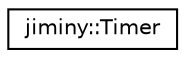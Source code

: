 digraph "Graphical Class Hierarchy"
{
  edge [fontname="Helvetica",fontsize="10",labelfontname="Helvetica",labelfontsize="10"];
  node [fontname="Helvetica",fontsize="10",shape=record];
  rankdir="LR";
  Node0 [label="jiminy::Timer",height=0.2,width=0.4,color="black", fillcolor="white", style="filled",URL="$classjiminy_1_1_timer.html"];
}
